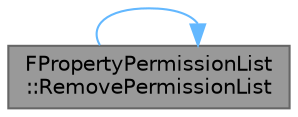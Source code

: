 digraph "FPropertyPermissionList::RemovePermissionList"
{
 // INTERACTIVE_SVG=YES
 // LATEX_PDF_SIZE
  bgcolor="transparent";
  edge [fontname=Helvetica,fontsize=10,labelfontname=Helvetica,labelfontsize=10];
  node [fontname=Helvetica,fontsize=10,shape=box,height=0.2,width=0.4];
  rankdir="LR";
  Node1 [id="Node000001",label="FPropertyPermissionList\l::RemovePermissionList",height=0.2,width=0.4,color="gray40", fillcolor="grey60", style="filled", fontcolor="black",tooltip="Remove a set of rules for a specific base UStruct to determine which properties are visible in all de..."];
  Node1 -> Node1 [id="edge1_Node000001_Node000001",color="steelblue1",style="solid",tooltip=" "];
}
